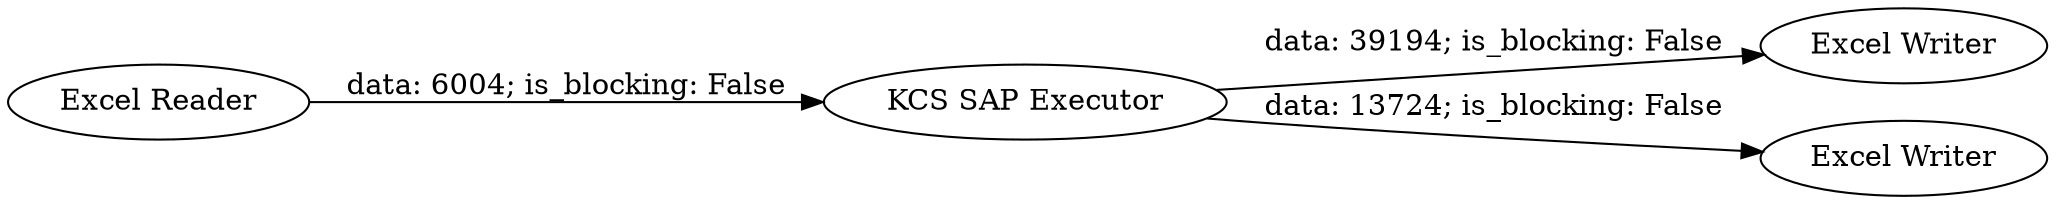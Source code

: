 digraph {
	"-1739371528327383947_4" [label="Excel Writer"]
	"-1739371528327383947_1" [label="KCS SAP Executor"]
	"-1739371528327383947_2" [label="Excel Reader"]
	"-1739371528327383947_3" [label="Excel Writer"]
	"-1739371528327383947_1" -> "-1739371528327383947_3" [label="data: 13724; is_blocking: False"]
	"-1739371528327383947_2" -> "-1739371528327383947_1" [label="data: 6004; is_blocking: False"]
	"-1739371528327383947_1" -> "-1739371528327383947_4" [label="data: 39194; is_blocking: False"]
	rankdir=LR
}
